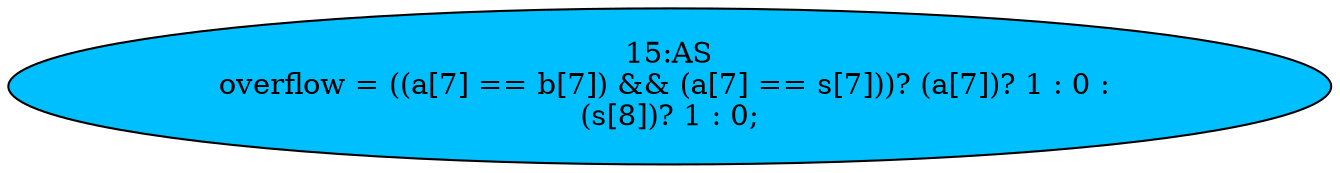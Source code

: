 strict digraph "" {
	node [label="\N"];
	"15:AS"	[ast="<pyverilog.vparser.ast.Assign object at 0x7f26b796c510>",
		def_var="['overflow']",
		fillcolor=deepskyblue,
		label="15:AS
overflow = ((a[7] == b[7]) && (a[7] == s[7]))? (a[7])? 1 : 0 : 
(s[8])? 1 : 0;",
		statements="[]",
		style=filled,
		typ=Assign,
		use_var="['a', 'b', 'a', 's', 'a', 's']"];
}

